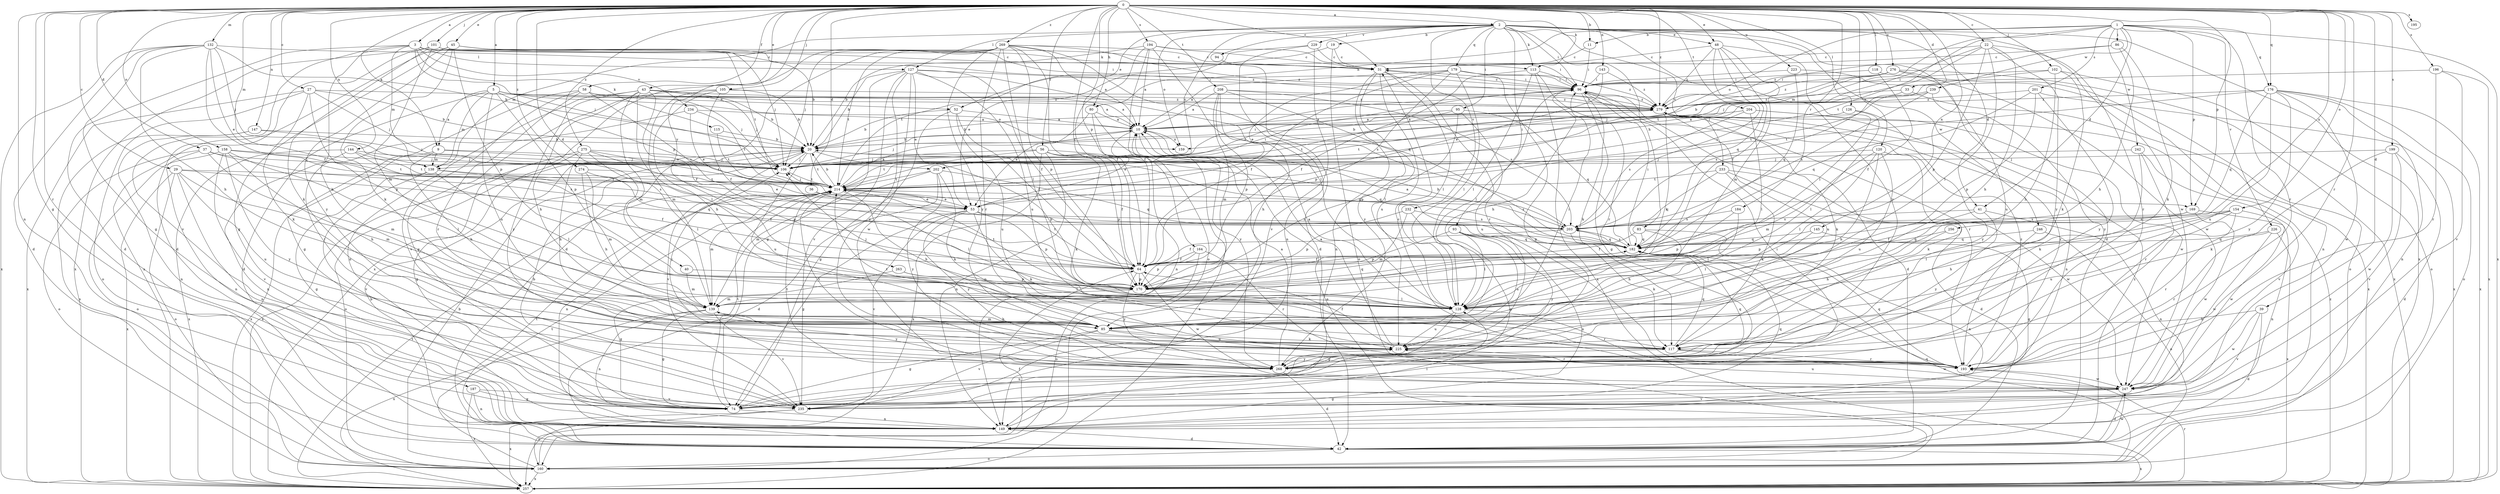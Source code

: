 strict digraph  {
0;
1;
2;
3;
5;
9;
10;
11;
19;
20;
22;
27;
29;
31;
33;
36;
37;
39;
40;
41;
42;
43;
45;
48;
52;
53;
56;
58;
64;
74;
80;
83;
85;
86;
93;
94;
95;
96;
101;
102;
105;
106;
113;
115;
117;
118;
120;
126;
127;
128;
132;
138;
139;
143;
144;
145;
147;
149;
154;
158;
159;
160;
164;
169;
170;
176;
179;
182;
184;
187;
193;
194;
195;
196;
199;
201;
202;
203;
204;
208;
214;
223;
225;
226;
229;
232;
233;
234;
235;
239;
242;
246;
247;
256;
257;
263;
268;
269;
274;
275;
276;
279;
0 -> 2  [label=a];
0 -> 3  [label=a];
0 -> 5  [label=a];
0 -> 9  [label=a];
0 -> 11  [label=b];
0 -> 22  [label=c];
0 -> 27  [label=c];
0 -> 29  [label=c];
0 -> 31  [label=c];
0 -> 33  [label=d];
0 -> 36  [label=d];
0 -> 37  [label=d];
0 -> 39  [label=d];
0 -> 40  [label=d];
0 -> 43  [label=e];
0 -> 45  [label=e];
0 -> 48  [label=e];
0 -> 56  [label=f];
0 -> 58  [label=f];
0 -> 64  [label=f];
0 -> 74  [label=g];
0 -> 80  [label=h];
0 -> 101  [label=j];
0 -> 102  [label=j];
0 -> 105  [label=j];
0 -> 113  [label=k];
0 -> 118  [label=l];
0 -> 120  [label=l];
0 -> 126  [label=l];
0 -> 132  [label=m];
0 -> 138  [label=m];
0 -> 143  [label=n];
0 -> 144  [label=n];
0 -> 145  [label=n];
0 -> 147  [label=n];
0 -> 149  [label=n];
0 -> 154  [label=o];
0 -> 158  [label=o];
0 -> 164  [label=p];
0 -> 169  [label=p];
0 -> 176  [label=q];
0 -> 184  [label=r];
0 -> 187  [label=r];
0 -> 193  [label=r];
0 -> 194  [label=s];
0 -> 195  [label=s];
0 -> 196  [label=s];
0 -> 199  [label=s];
0 -> 204  [label=t];
0 -> 208  [label=t];
0 -> 223  [label=u];
0 -> 256  [label=x];
0 -> 263  [label=y];
0 -> 269  [label=z];
0 -> 274  [label=z];
0 -> 275  [label=z];
0 -> 276  [label=z];
0 -> 279  [label=z];
1 -> 11  [label=b];
1 -> 41  [label=d];
1 -> 80  [label=h];
1 -> 86  [label=i];
1 -> 138  [label=m];
1 -> 159  [label=o];
1 -> 169  [label=p];
1 -> 176  [label=q];
1 -> 193  [label=r];
1 -> 201  [label=s];
1 -> 214  [label=t];
1 -> 226  [label=v];
1 -> 239  [label=w];
1 -> 242  [label=w];
1 -> 257  [label=x];
2 -> 19  [label=b];
2 -> 41  [label=d];
2 -> 42  [label=d];
2 -> 48  [label=e];
2 -> 52  [label=e];
2 -> 83  [label=h];
2 -> 93  [label=i];
2 -> 94  [label=i];
2 -> 95  [label=i];
2 -> 96  [label=i];
2 -> 113  [label=k];
2 -> 127  [label=l];
2 -> 138  [label=m];
2 -> 159  [label=o];
2 -> 179  [label=q];
2 -> 202  [label=s];
2 -> 229  [label=v];
2 -> 232  [label=v];
2 -> 233  [label=v];
2 -> 246  [label=w];
2 -> 247  [label=w];
2 -> 257  [label=x];
2 -> 268  [label=y];
3 -> 42  [label=d];
3 -> 85  [label=h];
3 -> 106  [label=j];
3 -> 113  [label=k];
3 -> 115  [label=k];
3 -> 127  [label=l];
3 -> 138  [label=m];
3 -> 234  [label=v];
3 -> 235  [label=v];
3 -> 279  [label=z];
5 -> 9  [label=a];
5 -> 10  [label=a];
5 -> 42  [label=d];
5 -> 52  [label=e];
5 -> 138  [label=m];
5 -> 159  [label=o];
5 -> 169  [label=p];
5 -> 170  [label=p];
5 -> 225  [label=u];
9 -> 85  [label=h];
9 -> 106  [label=j];
9 -> 138  [label=m];
9 -> 202  [label=s];
9 -> 257  [label=x];
10 -> 20  [label=b];
10 -> 53  [label=e];
10 -> 106  [label=j];
10 -> 159  [label=o];
10 -> 160  [label=o];
11 -> 31  [label=c];
11 -> 96  [label=i];
19 -> 31  [label=c];
19 -> 160  [label=o];
19 -> 214  [label=t];
20 -> 106  [label=j];
20 -> 160  [label=o];
20 -> 170  [label=p];
20 -> 182  [label=q];
20 -> 214  [label=t];
20 -> 225  [label=u];
20 -> 235  [label=v];
22 -> 31  [label=c];
22 -> 85  [label=h];
22 -> 106  [label=j];
22 -> 128  [label=l];
22 -> 170  [label=p];
22 -> 193  [label=r];
22 -> 214  [label=t];
22 -> 268  [label=y];
27 -> 20  [label=b];
27 -> 106  [label=j];
27 -> 117  [label=k];
27 -> 160  [label=o];
27 -> 170  [label=p];
27 -> 257  [label=x];
27 -> 279  [label=z];
29 -> 139  [label=m];
29 -> 149  [label=n];
29 -> 160  [label=o];
29 -> 182  [label=q];
29 -> 214  [label=t];
29 -> 225  [label=u];
29 -> 257  [label=x];
31 -> 96  [label=i];
31 -> 128  [label=l];
31 -> 149  [label=n];
31 -> 193  [label=r];
31 -> 225  [label=u];
31 -> 268  [label=y];
33 -> 203  [label=s];
33 -> 257  [label=x];
33 -> 279  [label=z];
36 -> 53  [label=e];
36 -> 128  [label=l];
37 -> 106  [label=j];
37 -> 139  [label=m];
37 -> 149  [label=n];
37 -> 160  [label=o];
37 -> 203  [label=s];
39 -> 42  [label=d];
39 -> 85  [label=h];
39 -> 235  [label=v];
39 -> 247  [label=w];
40 -> 139  [label=m];
40 -> 170  [label=p];
41 -> 149  [label=n];
41 -> 170  [label=p];
41 -> 203  [label=s];
41 -> 268  [label=y];
42 -> 20  [label=b];
42 -> 160  [label=o];
42 -> 214  [label=t];
42 -> 247  [label=w];
42 -> 257  [label=x];
42 -> 279  [label=z];
43 -> 20  [label=b];
43 -> 64  [label=f];
43 -> 85  [label=h];
43 -> 106  [label=j];
43 -> 128  [label=l];
43 -> 139  [label=m];
43 -> 149  [label=n];
43 -> 268  [label=y];
43 -> 279  [label=z];
45 -> 31  [label=c];
45 -> 74  [label=g];
45 -> 96  [label=i];
45 -> 106  [label=j];
45 -> 117  [label=k];
45 -> 170  [label=p];
45 -> 257  [label=x];
45 -> 268  [label=y];
48 -> 31  [label=c];
48 -> 64  [label=f];
48 -> 128  [label=l];
48 -> 139  [label=m];
48 -> 182  [label=q];
48 -> 203  [label=s];
48 -> 279  [label=z];
52 -> 10  [label=a];
52 -> 20  [label=b];
52 -> 64  [label=f];
52 -> 74  [label=g];
52 -> 225  [label=u];
53 -> 74  [label=g];
53 -> 117  [label=k];
53 -> 170  [label=p];
53 -> 203  [label=s];
53 -> 235  [label=v];
53 -> 268  [label=y];
56 -> 64  [label=f];
56 -> 106  [label=j];
56 -> 117  [label=k];
56 -> 149  [label=n];
56 -> 170  [label=p];
56 -> 182  [label=q];
56 -> 214  [label=t];
56 -> 257  [label=x];
58 -> 10  [label=a];
58 -> 74  [label=g];
58 -> 106  [label=j];
58 -> 193  [label=r];
58 -> 203  [label=s];
58 -> 235  [label=v];
58 -> 279  [label=z];
64 -> 170  [label=p];
64 -> 214  [label=t];
64 -> 247  [label=w];
64 -> 268  [label=y];
74 -> 96  [label=i];
74 -> 149  [label=n];
74 -> 214  [label=t];
74 -> 225  [label=u];
80 -> 10  [label=a];
80 -> 53  [label=e];
80 -> 149  [label=n];
80 -> 268  [label=y];
83 -> 64  [label=f];
83 -> 85  [label=h];
83 -> 149  [label=n];
83 -> 182  [label=q];
85 -> 74  [label=g];
85 -> 96  [label=i];
85 -> 117  [label=k];
85 -> 139  [label=m];
85 -> 225  [label=u];
85 -> 235  [label=v];
86 -> 31  [label=c];
86 -> 85  [label=h];
86 -> 117  [label=k];
86 -> 279  [label=z];
93 -> 128  [label=l];
93 -> 149  [label=n];
93 -> 170  [label=p];
93 -> 182  [label=q];
93 -> 225  [label=u];
93 -> 268  [label=y];
94 -> 42  [label=d];
95 -> 10  [label=a];
95 -> 170  [label=p];
95 -> 182  [label=q];
95 -> 214  [label=t];
95 -> 225  [label=u];
96 -> 31  [label=c];
96 -> 42  [label=d];
96 -> 74  [label=g];
96 -> 85  [label=h];
96 -> 117  [label=k];
96 -> 128  [label=l];
96 -> 193  [label=r];
96 -> 279  [label=z];
101 -> 20  [label=b];
101 -> 31  [label=c];
101 -> 42  [label=d];
101 -> 117  [label=k];
101 -> 139  [label=m];
101 -> 214  [label=t];
101 -> 257  [label=x];
102 -> 85  [label=h];
102 -> 96  [label=i];
102 -> 106  [label=j];
102 -> 117  [label=k];
102 -> 160  [label=o];
105 -> 20  [label=b];
105 -> 64  [label=f];
105 -> 74  [label=g];
105 -> 85  [label=h];
105 -> 139  [label=m];
105 -> 279  [label=z];
106 -> 96  [label=i];
106 -> 214  [label=t];
106 -> 279  [label=z];
113 -> 64  [label=f];
113 -> 96  [label=i];
113 -> 128  [label=l];
113 -> 193  [label=r];
113 -> 257  [label=x];
115 -> 20  [label=b];
115 -> 214  [label=t];
117 -> 182  [label=q];
117 -> 193  [label=r];
117 -> 214  [label=t];
117 -> 247  [label=w];
117 -> 268  [label=y];
118 -> 64  [label=f];
118 -> 96  [label=i];
118 -> 160  [label=o];
120 -> 85  [label=h];
120 -> 106  [label=j];
120 -> 117  [label=k];
120 -> 128  [label=l];
120 -> 139  [label=m];
120 -> 225  [label=u];
126 -> 10  [label=a];
126 -> 128  [label=l];
126 -> 268  [label=y];
127 -> 20  [label=b];
127 -> 53  [label=e];
127 -> 64  [label=f];
127 -> 74  [label=g];
127 -> 96  [label=i];
127 -> 203  [label=s];
127 -> 225  [label=u];
127 -> 235  [label=v];
127 -> 247  [label=w];
127 -> 268  [label=y];
128 -> 10  [label=a];
128 -> 74  [label=g];
128 -> 106  [label=j];
128 -> 193  [label=r];
128 -> 225  [label=u];
132 -> 20  [label=b];
132 -> 31  [label=c];
132 -> 42  [label=d];
132 -> 53  [label=e];
132 -> 64  [label=f];
132 -> 74  [label=g];
132 -> 85  [label=h];
132 -> 106  [label=j];
132 -> 257  [label=x];
138 -> 53  [label=e];
138 -> 64  [label=f];
138 -> 74  [label=g];
138 -> 128  [label=l];
138 -> 235  [label=v];
139 -> 74  [label=g];
139 -> 85  [label=h];
139 -> 149  [label=n];
139 -> 235  [label=v];
139 -> 257  [label=x];
139 -> 268  [label=y];
143 -> 53  [label=e];
143 -> 96  [label=i];
143 -> 279  [label=z];
144 -> 106  [label=j];
144 -> 149  [label=n];
144 -> 203  [label=s];
144 -> 214  [label=t];
144 -> 257  [label=x];
145 -> 74  [label=g];
145 -> 128  [label=l];
145 -> 182  [label=q];
147 -> 20  [label=b];
147 -> 106  [label=j];
147 -> 149  [label=n];
147 -> 160  [label=o];
149 -> 42  [label=d];
149 -> 128  [label=l];
154 -> 85  [label=h];
154 -> 128  [label=l];
154 -> 193  [label=r];
154 -> 203  [label=s];
154 -> 225  [label=u];
154 -> 247  [label=w];
158 -> 85  [label=h];
158 -> 106  [label=j];
158 -> 128  [label=l];
158 -> 160  [label=o];
158 -> 214  [label=t];
158 -> 235  [label=v];
158 -> 268  [label=y];
160 -> 20  [label=b];
160 -> 64  [label=f];
160 -> 182  [label=q];
160 -> 214  [label=t];
160 -> 257  [label=x];
164 -> 64  [label=f];
164 -> 160  [label=o];
164 -> 170  [label=p];
164 -> 193  [label=r];
169 -> 64  [label=f];
169 -> 149  [label=n];
169 -> 203  [label=s];
169 -> 247  [label=w];
170 -> 128  [label=l];
170 -> 139  [label=m];
170 -> 182  [label=q];
170 -> 214  [label=t];
176 -> 149  [label=n];
176 -> 160  [label=o];
176 -> 182  [label=q];
176 -> 214  [label=t];
176 -> 225  [label=u];
176 -> 247  [label=w];
176 -> 257  [label=x];
176 -> 268  [label=y];
176 -> 279  [label=z];
179 -> 10  [label=a];
179 -> 53  [label=e];
179 -> 64  [label=f];
179 -> 74  [label=g];
179 -> 96  [label=i];
179 -> 128  [label=l];
179 -> 170  [label=p];
179 -> 279  [label=z];
182 -> 10  [label=a];
182 -> 64  [label=f];
182 -> 96  [label=i];
182 -> 203  [label=s];
184 -> 128  [label=l];
184 -> 170  [label=p];
184 -> 203  [label=s];
187 -> 74  [label=g];
187 -> 149  [label=n];
187 -> 235  [label=v];
187 -> 257  [label=x];
193 -> 31  [label=c];
193 -> 182  [label=q];
193 -> 247  [label=w];
193 -> 279  [label=z];
194 -> 10  [label=a];
194 -> 20  [label=b];
194 -> 31  [label=c];
194 -> 64  [label=f];
194 -> 96  [label=i];
194 -> 128  [label=l];
194 -> 160  [label=o];
196 -> 96  [label=i];
196 -> 193  [label=r];
196 -> 235  [label=v];
196 -> 257  [label=x];
199 -> 42  [label=d];
199 -> 106  [label=j];
199 -> 117  [label=k];
199 -> 235  [label=v];
199 -> 247  [label=w];
201 -> 170  [label=p];
201 -> 182  [label=q];
201 -> 257  [label=x];
201 -> 268  [label=y];
201 -> 279  [label=z];
202 -> 42  [label=d];
202 -> 117  [label=k];
202 -> 139  [label=m];
202 -> 182  [label=q];
202 -> 214  [label=t];
202 -> 268  [label=y];
203 -> 20  [label=b];
203 -> 64  [label=f];
203 -> 117  [label=k];
203 -> 182  [label=q];
204 -> 10  [label=a];
204 -> 20  [label=b];
204 -> 128  [label=l];
204 -> 193  [label=r];
204 -> 203  [label=s];
204 -> 247  [label=w];
208 -> 10  [label=a];
208 -> 85  [label=h];
208 -> 128  [label=l];
208 -> 139  [label=m];
208 -> 170  [label=p];
208 -> 203  [label=s];
208 -> 279  [label=z];
214 -> 10  [label=a];
214 -> 20  [label=b];
214 -> 53  [label=e];
214 -> 85  [label=h];
214 -> 96  [label=i];
214 -> 106  [label=j];
214 -> 139  [label=m];
214 -> 149  [label=n];
214 -> 203  [label=s];
223 -> 96  [label=i];
223 -> 149  [label=n];
223 -> 182  [label=q];
225 -> 10  [label=a];
225 -> 64  [label=f];
225 -> 106  [label=j];
225 -> 193  [label=r];
226 -> 182  [label=q];
226 -> 193  [label=r];
226 -> 247  [label=w];
226 -> 257  [label=x];
229 -> 31  [label=c];
229 -> 53  [label=e];
229 -> 149  [label=n];
229 -> 235  [label=v];
232 -> 74  [label=g];
232 -> 139  [label=m];
232 -> 170  [label=p];
232 -> 203  [label=s];
233 -> 42  [label=d];
233 -> 117  [label=k];
233 -> 182  [label=q];
233 -> 214  [label=t];
233 -> 247  [label=w];
234 -> 10  [label=a];
234 -> 53  [label=e];
234 -> 193  [label=r];
234 -> 214  [label=t];
235 -> 20  [label=b];
235 -> 160  [label=o];
235 -> 182  [label=q];
235 -> 257  [label=x];
239 -> 203  [label=s];
239 -> 214  [label=t];
239 -> 268  [label=y];
239 -> 279  [label=z];
242 -> 106  [label=j];
242 -> 117  [label=k];
242 -> 193  [label=r];
242 -> 235  [label=v];
246 -> 160  [label=o];
246 -> 182  [label=q];
246 -> 193  [label=r];
247 -> 42  [label=d];
247 -> 74  [label=g];
247 -> 214  [label=t];
247 -> 225  [label=u];
247 -> 235  [label=v];
256 -> 85  [label=h];
256 -> 182  [label=q];
257 -> 10  [label=a];
257 -> 193  [label=r];
257 -> 214  [label=t];
257 -> 279  [label=z];
263 -> 74  [label=g];
263 -> 128  [label=l];
263 -> 170  [label=p];
268 -> 10  [label=a];
268 -> 42  [label=d];
268 -> 182  [label=q];
268 -> 214  [label=t];
269 -> 10  [label=a];
269 -> 31  [label=c];
269 -> 42  [label=d];
269 -> 64  [label=f];
269 -> 106  [label=j];
269 -> 128  [label=l];
269 -> 170  [label=p];
269 -> 182  [label=q];
269 -> 193  [label=r];
269 -> 214  [label=t];
269 -> 257  [label=x];
269 -> 268  [label=y];
269 -> 279  [label=z];
274 -> 64  [label=f];
274 -> 85  [label=h];
274 -> 139  [label=m];
274 -> 214  [label=t];
275 -> 74  [label=g];
275 -> 85  [label=h];
275 -> 106  [label=j];
275 -> 128  [label=l];
275 -> 170  [label=p];
275 -> 214  [label=t];
275 -> 257  [label=x];
276 -> 20  [label=b];
276 -> 96  [label=i];
276 -> 106  [label=j];
276 -> 225  [label=u];
276 -> 247  [label=w];
276 -> 257  [label=x];
276 -> 279  [label=z];
279 -> 10  [label=a];
279 -> 20  [label=b];
279 -> 117  [label=k];
279 -> 128  [label=l];
279 -> 149  [label=n];
279 -> 214  [label=t];
279 -> 225  [label=u];
}
